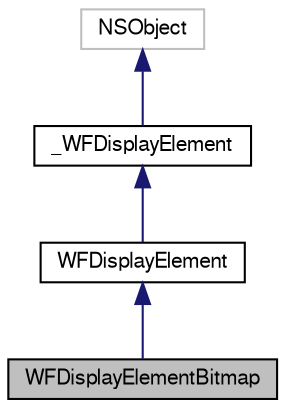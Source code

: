 digraph "WFDisplayElementBitmap"
{
  edge [fontname="FreeSans",fontsize="10",labelfontname="FreeSans",labelfontsize="10"];
  node [fontname="FreeSans",fontsize="10",shape=record];
  Node1 [label="WFDisplayElementBitmap",height=0.2,width=0.4,color="black", fillcolor="grey75", style="filled", fontcolor="black"];
  Node2 -> Node1 [dir="back",color="midnightblue",fontsize="10",style="solid",fontname="FreeSans"];
  Node2 [label="WFDisplayElement",height=0.2,width=0.4,color="black", fillcolor="white", style="filled",URL="$interface_w_f_display_element.html"];
  Node3 -> Node2 [dir="back",color="midnightblue",fontsize="10",style="solid",fontname="FreeSans"];
  Node3 [label="_WFDisplayElement",height=0.2,width=0.4,color="black", fillcolor="white", style="filled",URL="$interface___w_f_display_element.html"];
  Node4 -> Node3 [dir="back",color="midnightblue",fontsize="10",style="solid",fontname="FreeSans"];
  Node4 [label="NSObject",height=0.2,width=0.4,color="grey75", fillcolor="white", style="filled"];
}
